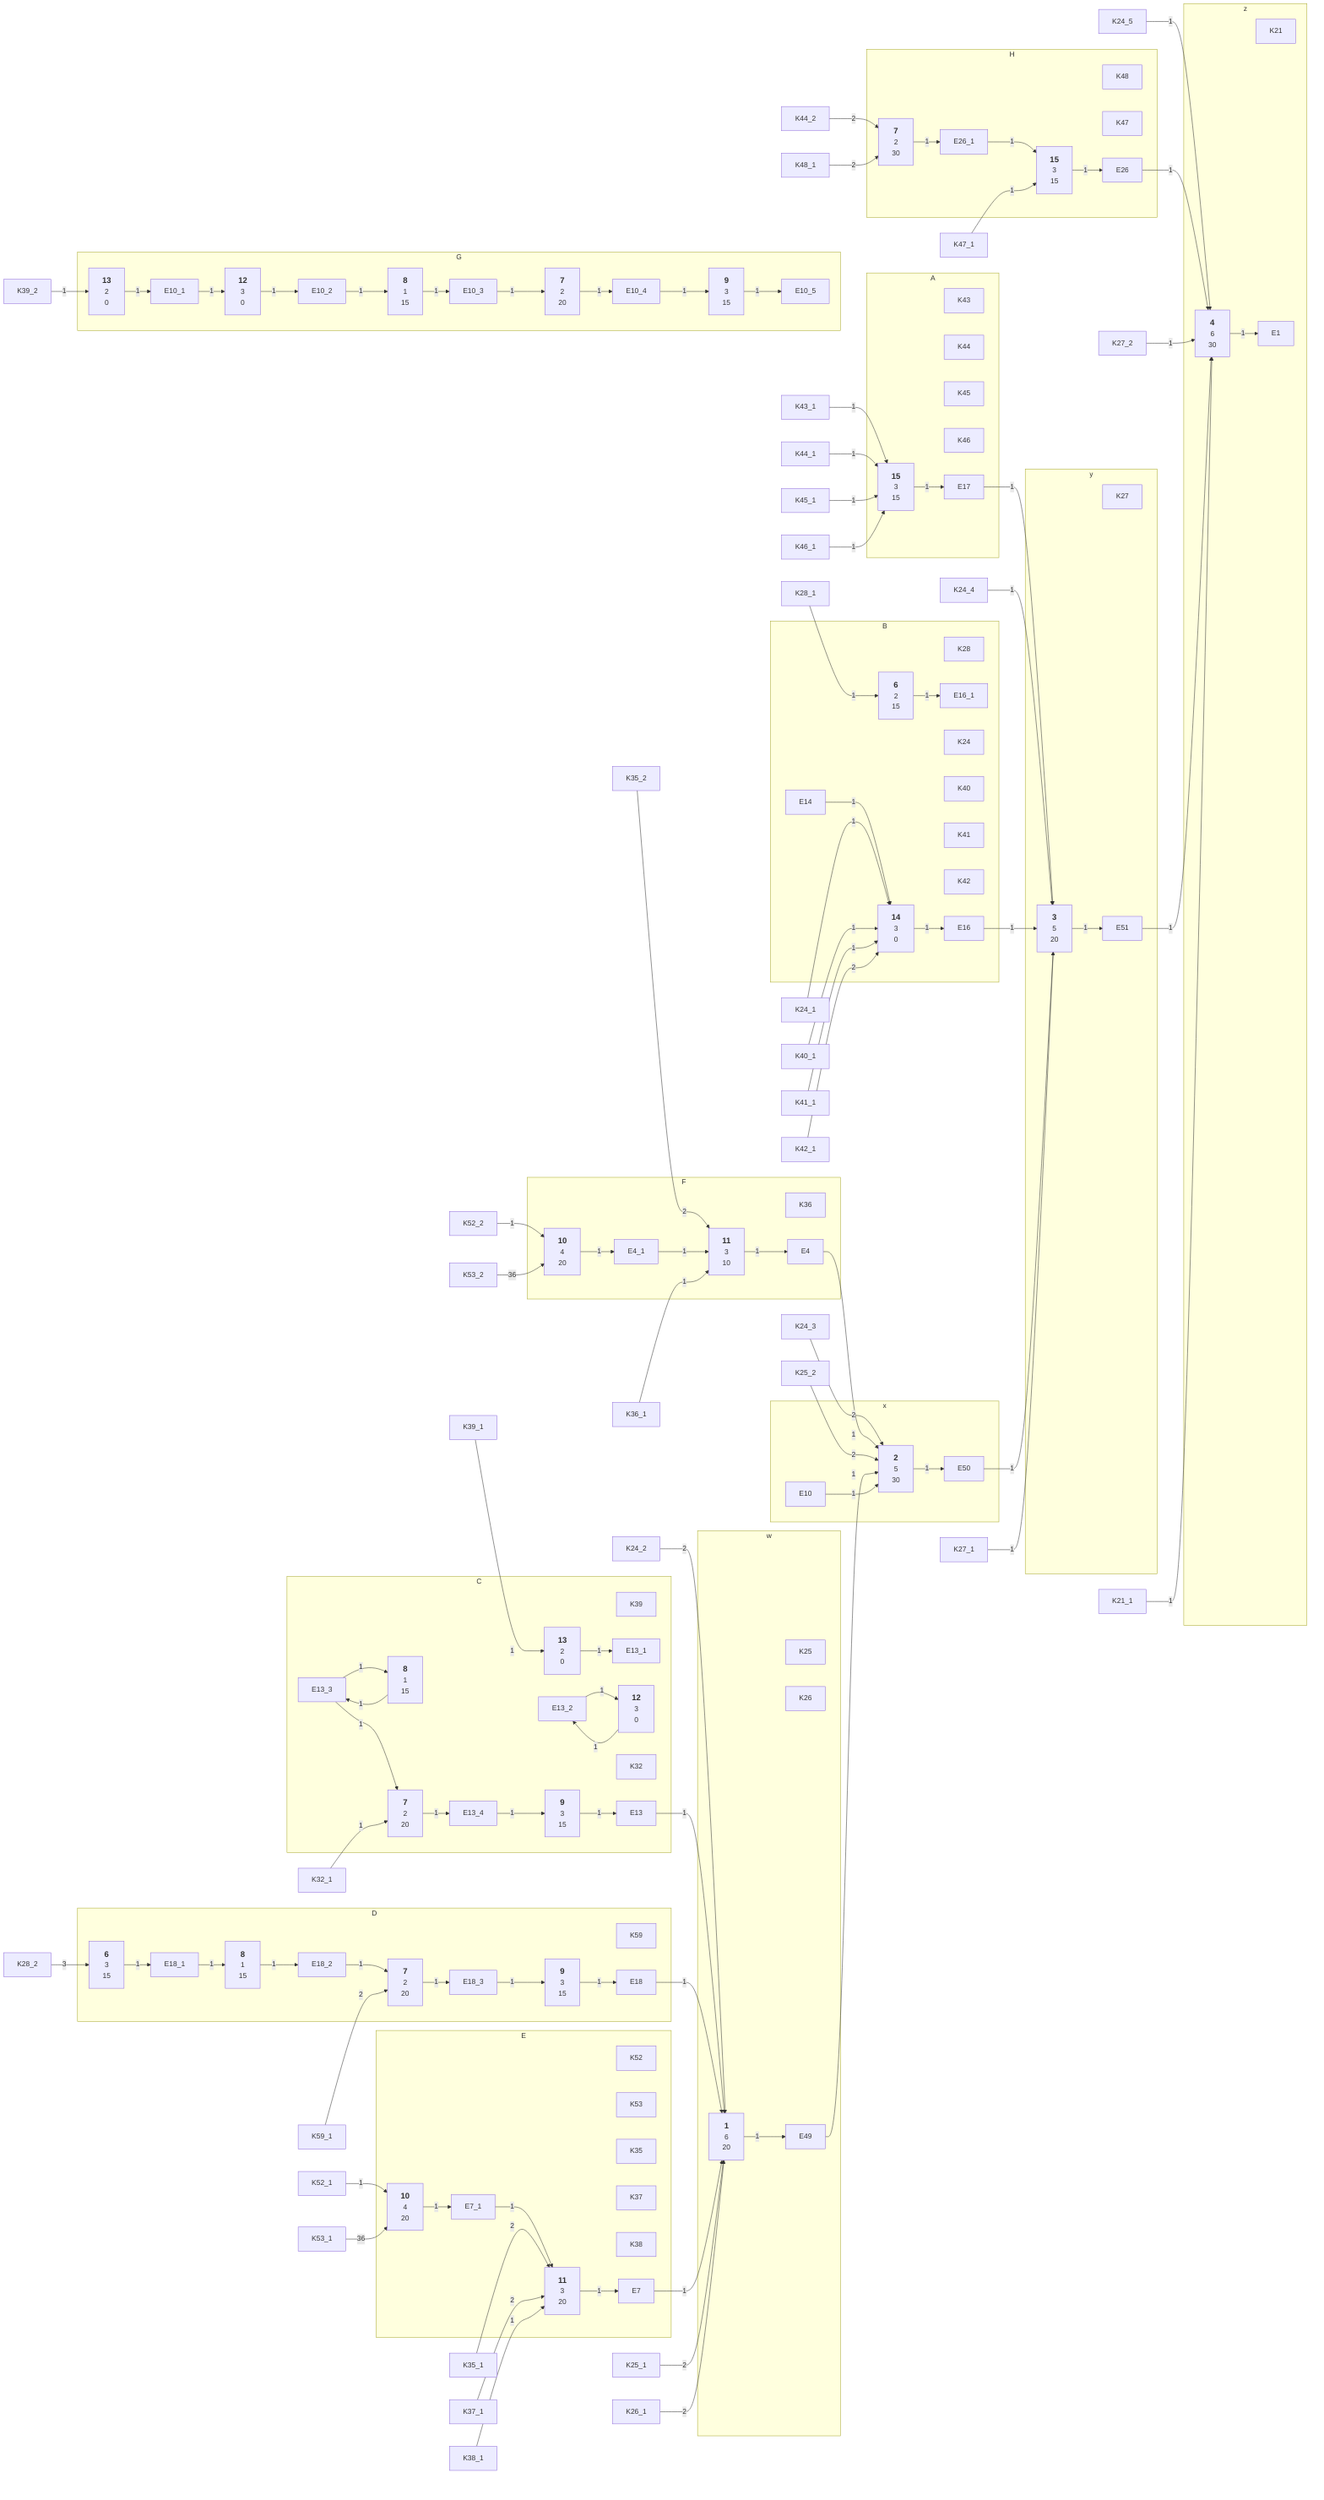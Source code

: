 %%{init: {'theme': 'dark'}, 'themeVariables': {'darkMode': true}}%%
flowchart LR
subgraph A
    K43["K43"]
    K44["K44"]
    K45["K45"]
    K46["K46"]
    E17["E17"]
    15_15_3_K43_1_K44_1_K45_1_K46_1__17["<div style='font-size:18px'><b>15</b></div>3<br/>15"]
end
subgraph B
    K28["K28"]
    E16_1["E16_1"]
    6_15_2_K28_1__16["<div style='font-size:18px'><b>6</b></div>2<br/>15"]
    E14["E14"]
    K24["K24"]
    K40["K40"]
    K41["K41"]
    K42["K42"]
    E16["E16"]
    14_0_3_E14_1_K24_1_K40_1_K41_1_K42_2__16["<div style='font-size:18px'><b>14</b></div>3<br/>0"]
end
subgraph C
    K39["K39"]
    E13_1["E13_1"]
    13_0_2_K39_1__13["<div style='font-size:18px'><b>13</b></div>2<br/>0"]
    E13_2["E13_2"]
    E13_2["E13_2"]
    12_0_3_E13_2_1__13["<div style='font-size:18px'><b>12</b></div>3<br/>0"]
    E13_3["E13_3"]
    E13_3["E13_3"]
    8_15_1_E13_3_1__13["<div style='font-size:18px'><b>8</b></div>1<br/>15"]
    K32["K32"]
    E13_4["E13_4"]
    7_20_2_E13_3_1_K32_1__13["<div style='font-size:18px'><b>7</b></div>2<br/>20"]
    E13["E13"]
    9_15_3_E13_4_1__13["<div style='font-size:18px'><b>9</b></div>3<br/>15"]
end
subgraph D
    E18_1["E18_1"]
    6_15_3_K28_3__18["<div style='font-size:18px'><b>6</b></div>3<br/>15"]
    E18_2["E18_2"]
    8_15_1_E18_1_1__18["<div style='font-size:18px'><b>8</b></div>1<br/>15"]
    K59["K59"]
    E18_3["E18_3"]
    7_20_2_E18_2_1_K59_2__18["<div style='font-size:18px'><b>7</b></div>2<br/>20"]
    E18["E18"]
    9_15_3_E18_3_1__18["<div style='font-size:18px'><b>9</b></div>3<br/>15"]
end
subgraph E
    K52["K52"]
    K53["K53"]
    E7_1["E7_1"]
    10_20_4_K52_1_K53_36__7["<div style='font-size:18px'><b>10</b></div>4<br/>20"]
    K35["K35"]
    K37["K37"]
    K38["K38"]
    E7["E7"]
    11_20_3_E7_1_1_K35_2_K37_2_K38_1__7["<div style='font-size:18px'><b>11</b></div>3<br/>20"]
end
subgraph F
    E4_1["E4_1"]
    10_20_4_K52_1_K53_36__4["<div style='font-size:18px'><b>10</b></div>4<br/>20"]
    K36["K36"]
    E4["E4"]
    11_10_3_E4_1_1_K35_2_K36_1__4["<div style='font-size:18px'><b>11</b></div>3<br/>10"]
end
subgraph G
    E10_1["E10_1"]
    13_0_2_K39_1__10["<div style='font-size:18px'><b>13</b></div>2<br/>0"]
    E10_2["E10_2"]
    12_0_3_E10_1_1__10["<div style='font-size:18px'><b>12</b></div>3<br/>0"]
    E10_3["E10_3"]
    8_15_1_E10_2_1__10["<div style='font-size:18px'><b>8</b></div>1<br/>15"]
    E10_4["E10_4"]
    7_20_2_E10_3_1__10["<div style='font-size:18px'><b>7</b></div>2<br/>20"]
    E10_5["E10_5"]
    9_15_3_E10_4_1__10["<div style='font-size:18px'><b>9</b></div>3<br/>15"]
end
subgraph H
    K48["K48"]
    E26_1["E26_1"]
    7_30_2_K44_2_K48_2__26["<div style='font-size:18px'><b>7</b></div>2<br/>30"]
    K47["K47"]
    E26["E26"]
    15_15_3_E26_1_1_K47_1__26["<div style='font-size:18px'><b>15</b></div>3<br/>15"]
end
subgraph w
    K25["K25"]
    K26["K26"]
    E49["E49"]
    1_20_6_E7_1_E13_1_E18_1_K24_2_K25_2_K26_2__49["<div style='font-size:18px'><b>1</b></div>6<br/>20"]
end
subgraph x
    E10["E10"]
    E50["E50"]
    2_30_5_E4_1_E10_1_K24_2_K25_2_E49_1__50["<div style='font-size:18px'><b>2</b></div>5<br/>30"]
end
subgraph y
    K27["K27"]
    E51["E51"]
    3_20_5_E16_1_E17_1_K24_1_K27_1_E50_1__51["<div style='font-size:18px'><b>3</b></div>5<br/>20"]
end
subgraph z
    K21["K21"]
    E1["E1"]
    4_30_6_K21_1_K24_1_E26_1_K27_1_E51_1__1["<div style='font-size:18px'><b>4</b></div>6<br/>30"]
end
K43_1["K43_1"]
K43_1 --1--> 15_15_3_K43_1_K44_1_K45_1_K46_1__17
K44_1["K44_1"]
K44_1 --1--> 15_15_3_K43_1_K44_1_K45_1_K46_1__17
K44_2["K44_2"]
K44_2 --2--> 7_30_2_K44_2_K48_2__26
K45_1["K45_1"]
K45_1 --1--> 15_15_3_K43_1_K44_1_K45_1_K46_1__17
K46_1["K46_1"]
K46_1 --1--> 15_15_3_K43_1_K44_1_K45_1_K46_1__17
E17 --1--> 3_20_5_E16_1_E17_1_K24_1_K27_1_E50_1__51
15_15_3_K43_1_K44_1_K45_1_K46_1__17 --1--> E17
K28_1["K28_1"]
K28_1 --1--> 6_15_2_K28_1__16
K28_2["K28_2"]
K28_2 --3--> 6_15_3_K28_3__18
6_15_2_K28_1__16 --1--> E16_1
E14 --1--> 14_0_3_E14_1_K24_1_K40_1_K41_1_K42_2__16
K24_1["K24_1"]
K24_1 --1--> 14_0_3_E14_1_K24_1_K40_1_K41_1_K42_2__16
K24_2["K24_2"]
K24_2 --2--> 1_20_6_E7_1_E13_1_E18_1_K24_2_K25_2_K26_2__49
K24_3["K24_3"]
K24_3 --2--> 2_30_5_E4_1_E10_1_K24_2_K25_2_E49_1__50
K24_4["K24_4"]
K24_4 --1--> 3_20_5_E16_1_E17_1_K24_1_K27_1_E50_1__51
K24_5["K24_5"]
K24_5 --1--> 4_30_6_K21_1_K24_1_E26_1_K27_1_E51_1__1
K40_1["K40_1"]
K40_1 --1--> 14_0_3_E14_1_K24_1_K40_1_K41_1_K42_2__16
K41_1["K41_1"]
K41_1 --1--> 14_0_3_E14_1_K24_1_K40_1_K41_1_K42_2__16
K42_1["K42_1"]
K42_1 --2--> 14_0_3_E14_1_K24_1_K40_1_K41_1_K42_2__16
E16 --1--> 3_20_5_E16_1_E17_1_K24_1_K27_1_E50_1__51
14_0_3_E14_1_K24_1_K40_1_K41_1_K42_2__16 --1--> E16
K39_1["K39_1"]
K39_1 --1--> 13_0_2_K39_1__13
K39_2["K39_2"]
K39_2 --1--> 13_0_2_K39_1__10
13_0_2_K39_1__13 --1--> E13_1
E13_2 --1--> 12_0_3_E13_2_1__13
12_0_3_E13_2_1__13 --1--> E13_2
E13_3 --1--> 8_15_1_E13_3_1__13
E13_3 --1--> 7_20_2_E13_3_1_K32_1__13
8_15_1_E13_3_1__13 --1--> E13_3
K32_1["K32_1"]
K32_1 --1--> 7_20_2_E13_3_1_K32_1__13
E13_4 --1--> 9_15_3_E13_4_1__13
7_20_2_E13_3_1_K32_1__13 --1--> E13_4
E13 --1--> 1_20_6_E7_1_E13_1_E18_1_K24_2_K25_2_K26_2__49
9_15_3_E13_4_1__13 --1--> E13
E18_1 --1--> 8_15_1_E18_1_1__18
6_15_3_K28_3__18 --1--> E18_1
E18_2 --1--> 7_20_2_E18_2_1_K59_2__18
8_15_1_E18_1_1__18 --1--> E18_2
K59_1["K59_1"]
K59_1 --2--> 7_20_2_E18_2_1_K59_2__18
E18_3 --1--> 9_15_3_E18_3_1__18
7_20_2_E18_2_1_K59_2__18 --1--> E18_3
E18 --1--> 1_20_6_E7_1_E13_1_E18_1_K24_2_K25_2_K26_2__49
9_15_3_E18_3_1__18 --1--> E18
K52_1["K52_1"]
K52_1 --1--> 10_20_4_K52_1_K53_36__7
K52_2["K52_2"]
K52_2 --1--> 10_20_4_K52_1_K53_36__4
K53_1["K53_1"]
K53_1 --36--> 10_20_4_K52_1_K53_36__7
K53_2["K53_2"]
K53_2 --36--> 10_20_4_K52_1_K53_36__4
E7_1 --1--> 11_20_3_E7_1_1_K35_2_K37_2_K38_1__7
10_20_4_K52_1_K53_36__7 --1--> E7_1
K35_1["K35_1"]
K35_1 --2--> 11_20_3_E7_1_1_K35_2_K37_2_K38_1__7
K35_2["K35_2"]
K35_2 --2--> 11_10_3_E4_1_1_K35_2_K36_1__4
K37_1["K37_1"]
K37_1 --2--> 11_20_3_E7_1_1_K35_2_K37_2_K38_1__7
K38_1["K38_1"]
K38_1 --1--> 11_20_3_E7_1_1_K35_2_K37_2_K38_1__7
E7 --1--> 1_20_6_E7_1_E13_1_E18_1_K24_2_K25_2_K26_2__49
11_20_3_E7_1_1_K35_2_K37_2_K38_1__7 --1--> E7
E4_1 --1--> 11_10_3_E4_1_1_K35_2_K36_1__4
10_20_4_K52_1_K53_36__4 --1--> E4_1
K36_1["K36_1"]
K36_1 --1--> 11_10_3_E4_1_1_K35_2_K36_1__4
E4 --1--> 2_30_5_E4_1_E10_1_K24_2_K25_2_E49_1__50
11_10_3_E4_1_1_K35_2_K36_1__4 --1--> E4
E10_1 --1--> 12_0_3_E10_1_1__10
13_0_2_K39_1__10 --1--> E10_1
E10_2 --1--> 8_15_1_E10_2_1__10
12_0_3_E10_1_1__10 --1--> E10_2
E10_3 --1--> 7_20_2_E10_3_1__10
8_15_1_E10_2_1__10 --1--> E10_3
E10_4 --1--> 9_15_3_E10_4_1__10
7_20_2_E10_3_1__10 --1--> E10_4
9_15_3_E10_4_1__10 --1--> E10_5
K48_1["K48_1"]
K48_1 --2--> 7_30_2_K44_2_K48_2__26
E26_1 --1--> 15_15_3_E26_1_1_K47_1__26
7_30_2_K44_2_K48_2__26 --1--> E26_1
K47_1["K47_1"]
K47_1 --1--> 15_15_3_E26_1_1_K47_1__26
E26 --1--> 4_30_6_K21_1_K24_1_E26_1_K27_1_E51_1__1
15_15_3_E26_1_1_K47_1__26 --1--> E26
K25_1["K25_1"]
K25_1 --2--> 1_20_6_E7_1_E13_1_E18_1_K24_2_K25_2_K26_2__49
K25_2["K25_2"]
K25_2 --2--> 2_30_5_E4_1_E10_1_K24_2_K25_2_E49_1__50
K26_1["K26_1"]
K26_1 --2--> 1_20_6_E7_1_E13_1_E18_1_K24_2_K25_2_K26_2__49
E49 --1--> 2_30_5_E4_1_E10_1_K24_2_K25_2_E49_1__50
1_20_6_E7_1_E13_1_E18_1_K24_2_K25_2_K26_2__49 --1--> E49
E10 --1--> 2_30_5_E4_1_E10_1_K24_2_K25_2_E49_1__50
E50 --1--> 3_20_5_E16_1_E17_1_K24_1_K27_1_E50_1__51
2_30_5_E4_1_E10_1_K24_2_K25_2_E49_1__50 --1--> E50
K27_1["K27_1"]
K27_1 --1--> 3_20_5_E16_1_E17_1_K24_1_K27_1_E50_1__51
K27_2["K27_2"]
K27_2 --1--> 4_30_6_K21_1_K24_1_E26_1_K27_1_E51_1__1
E51 --1--> 4_30_6_K21_1_K24_1_E26_1_K27_1_E51_1__1
3_20_5_E16_1_E17_1_K24_1_K27_1_E50_1__51 --1--> E51
K21_1["K21_1"]
K21_1 --1--> 4_30_6_K21_1_K24_1_E26_1_K27_1_E51_1__1
4_30_6_K21_1_K24_1_E26_1_K27_1_E51_1__1 --1--> E1

K43:::ProductionNodeType.BOUGHT
K44:::ProductionNodeType.BOUGHT
K45:::ProductionNodeType.BOUGHT
K46:::ProductionNodeType.BOUGHT
E17:::ProductionNodeType.PRODUCED
15_15_3_K43_1_K44_1_K45_1_K46_1__17:::ProductionNodeType.PROCESS
K28:::ProductionNodeType.BOUGHT
E16_1:::ProductionNodeType.PRODUCED
6_15_2_K28_1__16:::ProductionNodeType.PROCESS
E14:::ProductionNodeType.PRODUCED
K24:::ProductionNodeType.BOUGHT
K40:::ProductionNodeType.BOUGHT
K41:::ProductionNodeType.BOUGHT
K42:::ProductionNodeType.BOUGHT
E16:::ProductionNodeType.PRODUCED
14_0_3_E14_1_K24_1_K40_1_K41_1_K42_2__16:::ProductionNodeType.PROCESS
K39:::ProductionNodeType.BOUGHT
E13_1:::ProductionNodeType.PRODUCED
13_0_2_K39_1__13:::ProductionNodeType.PROCESS
E13_2:::ProductionNodeType.PRODUCED
E13_2:::ProductionNodeType.PRODUCED
12_0_3_E13_2_1__13:::ProductionNodeType.PROCESS
E13_3:::ProductionNodeType.PRODUCED
E13_3:::ProductionNodeType.PRODUCED
8_15_1_E13_3_1__13:::ProductionNodeType.PROCESS
K32:::ProductionNodeType.BOUGHT
E13_4:::ProductionNodeType.PRODUCED
7_20_2_E13_3_1_K32_1__13:::ProductionNodeType.PROCESS
E13:::ProductionNodeType.PRODUCED
9_15_3_E13_4_1__13:::ProductionNodeType.PROCESS
E18_1:::ProductionNodeType.PRODUCED
6_15_3_K28_3__18:::ProductionNodeType.PROCESS
E18_2:::ProductionNodeType.PRODUCED
8_15_1_E18_1_1__18:::ProductionNodeType.PROCESS
K59:::ProductionNodeType.BOUGHT
E18_3:::ProductionNodeType.PRODUCED
7_20_2_E18_2_1_K59_2__18:::ProductionNodeType.PROCESS
E18:::ProductionNodeType.PRODUCED
9_15_3_E18_3_1__18:::ProductionNodeType.PROCESS
K52:::ProductionNodeType.BOUGHT
K53:::ProductionNodeType.BOUGHT
E7_1:::ProductionNodeType.PRODUCED
10_20_4_K52_1_K53_36__7:::ProductionNodeType.PROCESS
K35:::ProductionNodeType.BOUGHT
K37:::ProductionNodeType.BOUGHT
K38:::ProductionNodeType.BOUGHT
E7:::ProductionNodeType.PRODUCED
11_20_3_E7_1_1_K35_2_K37_2_K38_1__7:::ProductionNodeType.PROCESS
E4_1:::ProductionNodeType.PRODUCED
10_20_4_K52_1_K53_36__4:::ProductionNodeType.PROCESS
K36:::ProductionNodeType.BOUGHT
E4:::ProductionNodeType.PRODUCED
11_10_3_E4_1_1_K35_2_K36_1__4:::ProductionNodeType.PROCESS
E10_1:::ProductionNodeType.PRODUCED
13_0_2_K39_1__10:::ProductionNodeType.PROCESS
E10_2:::ProductionNodeType.PRODUCED
12_0_3_E10_1_1__10:::ProductionNodeType.PROCESS
E10_3:::ProductionNodeType.PRODUCED
8_15_1_E10_2_1__10:::ProductionNodeType.PROCESS
E10_4:::ProductionNodeType.PRODUCED
7_20_2_E10_3_1__10:::ProductionNodeType.PROCESS
E10_5:::ProductionNodeType.PRODUCED
9_15_3_E10_4_1__10:::ProductionNodeType.PROCESS
K48:::ProductionNodeType.BOUGHT
E26_1:::ProductionNodeType.PRODUCED
7_30_2_K44_2_K48_2__26:::ProductionNodeType.PROCESS
K47:::ProductionNodeType.BOUGHT
E26:::ProductionNodeType.PRODUCED
15_15_3_E26_1_1_K47_1__26:::ProductionNodeType.PROCESS
K25:::ProductionNodeType.BOUGHT
K26:::ProductionNodeType.BOUGHT
E49:::ProductionNodeType.PRODUCED
1_20_6_E7_1_E13_1_E18_1_K24_2_K25_2_K26_2__49:::ProductionNodeType.PROCESS
E10:::ProductionNodeType.PRODUCED
E50:::ProductionNodeType.PRODUCED
2_30_5_E4_1_E10_1_K24_2_K25_2_E49_1__50:::ProductionNodeType.PROCESS
K27:::ProductionNodeType.BOUGHT
E51:::ProductionNodeType.PRODUCED
3_20_5_E16_1_E17_1_K24_1_K27_1_E50_1__51:::ProductionNodeType.PROCESS
K21:::ProductionNodeType.BOUGHT
E1:::ProductionNodeType.PRODUCED
4_30_6_K21_1_K24_1_E26_1_K27_1_E51_1__1:::ProductionNodeType.PROCESS
K43_1:::ProductionNodeType.BOUGHT
K44_1:::ProductionNodeType.BOUGHT
K44_2:::ProductionNodeType.BOUGHT
K45_1:::ProductionNodeType.BOUGHT
K46_1:::ProductionNodeType.BOUGHT
K28_1:::ProductionNodeType.BOUGHT
K28_2:::ProductionNodeType.BOUGHT
K24_1:::ProductionNodeType.BOUGHT
K24_2:::ProductionNodeType.BOUGHT
K24_3:::ProductionNodeType.BOUGHT
K24_4:::ProductionNodeType.BOUGHT
K24_5:::ProductionNodeType.BOUGHT
K40_1:::ProductionNodeType.BOUGHT
K41_1:::ProductionNodeType.BOUGHT
K42_1:::ProductionNodeType.BOUGHT
K39_1:::ProductionNodeType.BOUGHT
K39_2:::ProductionNodeType.BOUGHT
K32_1:::ProductionNodeType.BOUGHT
K59_1:::ProductionNodeType.BOUGHT
K52_1:::ProductionNodeType.BOUGHT
K52_2:::ProductionNodeType.BOUGHT
K53_1:::ProductionNodeType.BOUGHT
K53_2:::ProductionNodeType.BOUGHT
K35_1:::ProductionNodeType.BOUGHT
K35_2:::ProductionNodeType.BOUGHT
K37_1:::ProductionNodeType.BOUGHT
K38_1:::ProductionNodeType.BOUGHT
K36_1:::ProductionNodeType.BOUGHT
K48_1:::ProductionNodeType.BOUGHT
K47_1:::ProductionNodeType.BOUGHT
K25_1:::ProductionNodeType.BOUGHT
K25_2:::ProductionNodeType.BOUGHT
K26_1:::ProductionNodeType.BOUGHT
K27_1:::ProductionNodeType.BOUGHT
K27_2:::ProductionNodeType.BOUGHT
K21_1:::ProductionNodeType.BOUGHT